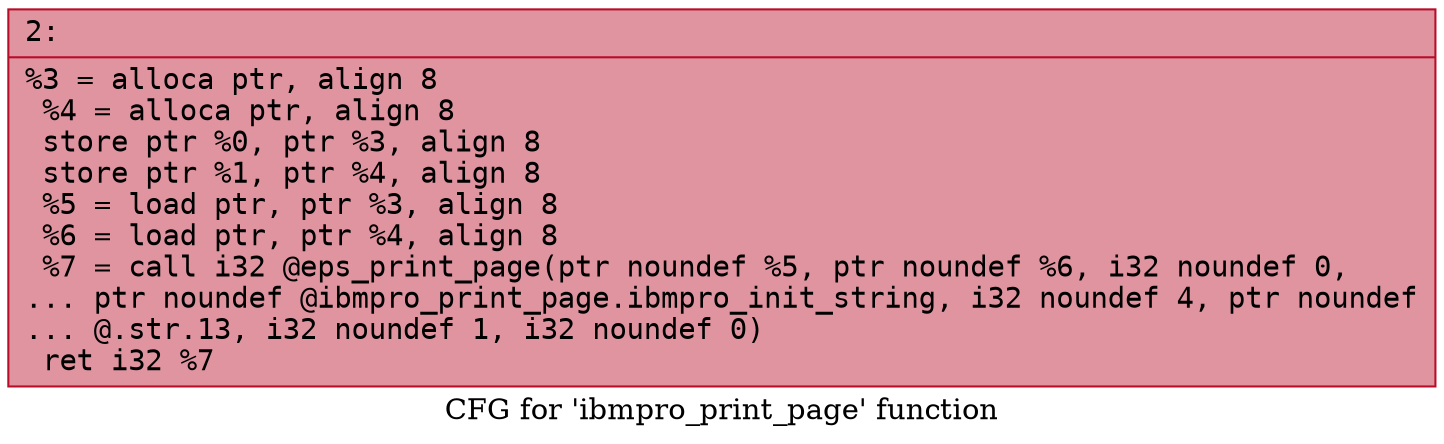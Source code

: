 digraph "CFG for 'ibmpro_print_page' function" {
	label="CFG for 'ibmpro_print_page' function";

	Node0x600001426300 [shape=record,color="#b70d28ff", style=filled, fillcolor="#b70d2870" fontname="Courier",label="{2:\l|  %3 = alloca ptr, align 8\l  %4 = alloca ptr, align 8\l  store ptr %0, ptr %3, align 8\l  store ptr %1, ptr %4, align 8\l  %5 = load ptr, ptr %3, align 8\l  %6 = load ptr, ptr %4, align 8\l  %7 = call i32 @eps_print_page(ptr noundef %5, ptr noundef %6, i32 noundef 0,\l... ptr noundef @ibmpro_print_page.ibmpro_init_string, i32 noundef 4, ptr noundef\l... @.str.13, i32 noundef 1, i32 noundef 0)\l  ret i32 %7\l}"];
}
